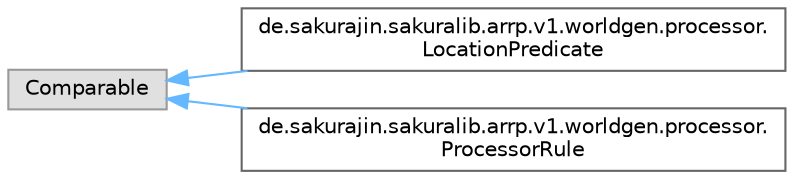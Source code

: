 digraph "Graphical Class Hierarchy"
{
 // LATEX_PDF_SIZE
  bgcolor="transparent";
  edge [fontname=Helvetica,fontsize=10,labelfontname=Helvetica,labelfontsize=10];
  node [fontname=Helvetica,fontsize=10,shape=box,height=0.2,width=0.4];
  rankdir="LR";
  Node0 [label="Comparable",height=0.2,width=0.4,color="grey60", fillcolor="#E0E0E0", style="filled",tooltip=" "];
  Node0 -> Node1 [dir="back",color="steelblue1",style="solid"];
  Node1 [label="de.sakurajin.sakuralib.arrp.v1.worldgen.processor.\lLocationPredicate",height=0.2,width=0.4,color="grey40", fillcolor="white", style="filled",URL="$classde_1_1sakurajin_1_1sakuralib_1_1arrp_1_1v1_1_1worldgen_1_1processor_1_1LocationPredicate.html",tooltip=" "];
  Node0 -> Node2 [dir="back",color="steelblue1",style="solid"];
  Node2 [label="de.sakurajin.sakuralib.arrp.v1.worldgen.processor.\lProcessorRule",height=0.2,width=0.4,color="grey40", fillcolor="white", style="filled",URL="$classde_1_1sakurajin_1_1sakuralib_1_1arrp_1_1v1_1_1worldgen_1_1processor_1_1ProcessorRule.html",tooltip=" "];
}
